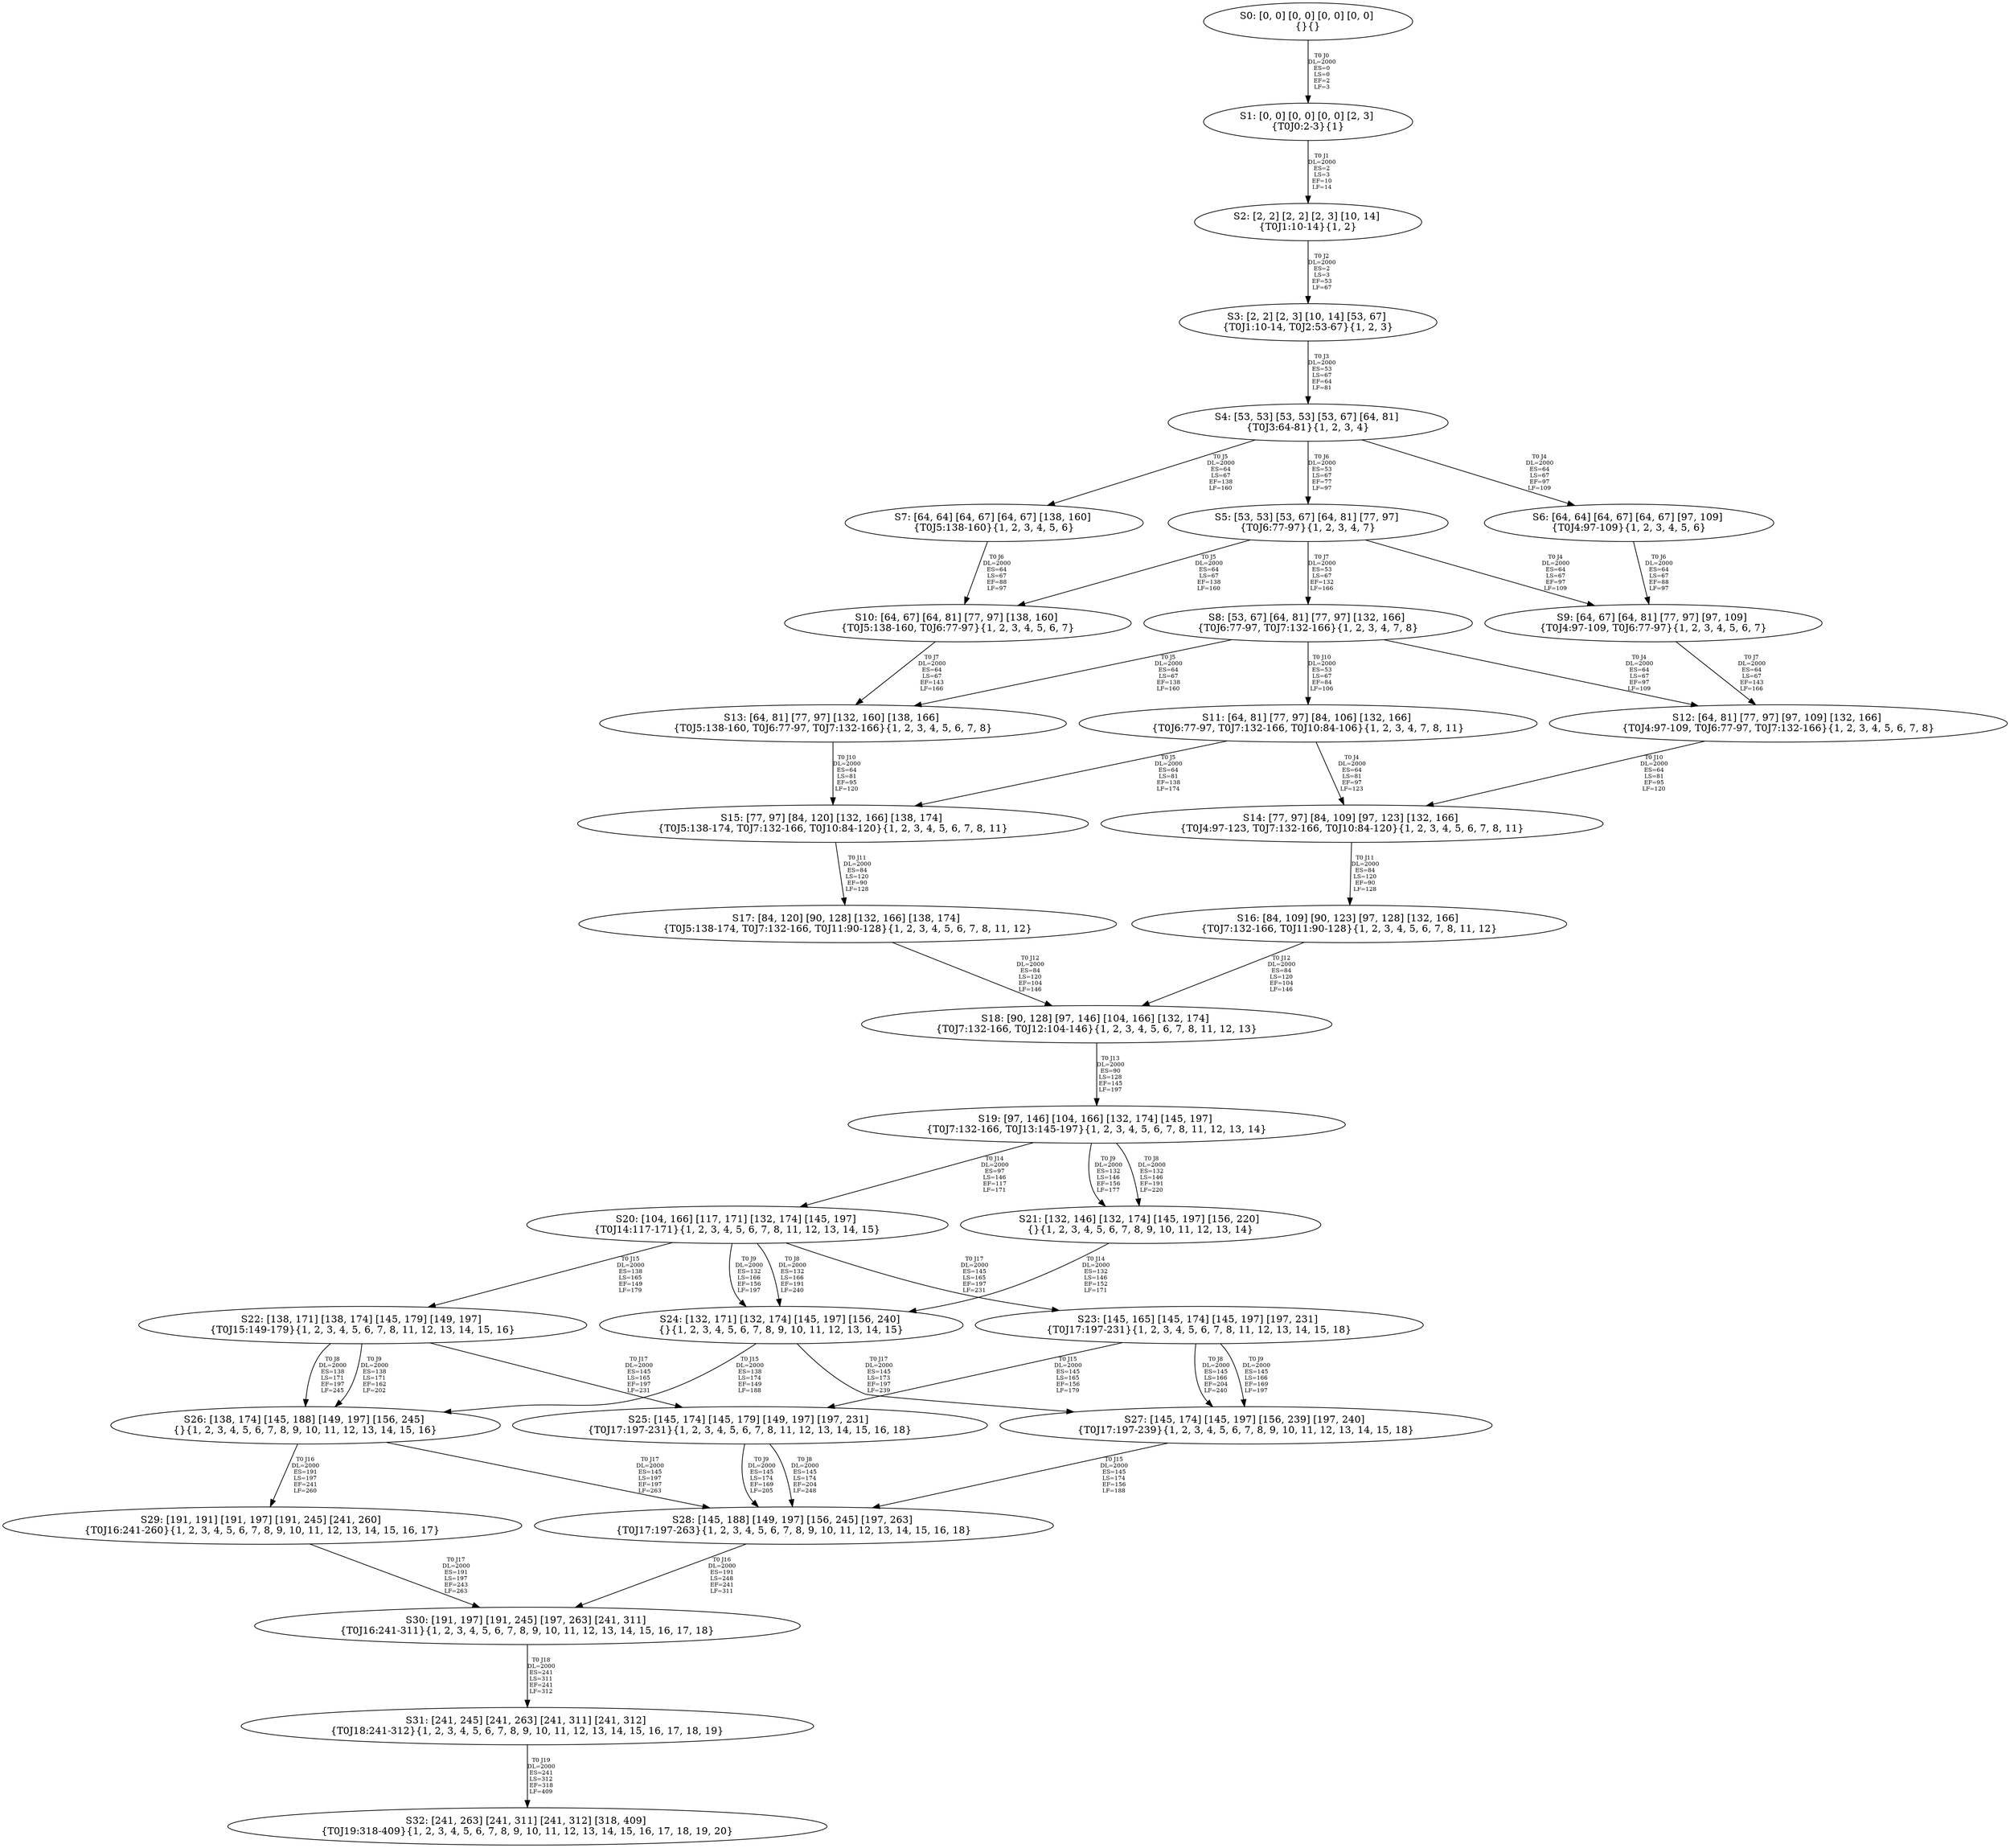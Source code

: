 digraph {
	S0[label="S0: [0, 0] [0, 0] [0, 0] [0, 0] \n{}{}"];
	S1[label="S1: [0, 0] [0, 0] [0, 0] [2, 3] \n{T0J0:2-3}{1}"];
	S2[label="S2: [2, 2] [2, 2] [2, 3] [10, 14] \n{T0J1:10-14}{1, 2}"];
	S3[label="S3: [2, 2] [2, 3] [10, 14] [53, 67] \n{T0J1:10-14, T0J2:53-67}{1, 2, 3}"];
	S4[label="S4: [53, 53] [53, 53] [53, 67] [64, 81] \n{T0J3:64-81}{1, 2, 3, 4}"];
	S5[label="S5: [53, 53] [53, 67] [64, 81] [77, 97] \n{T0J6:77-97}{1, 2, 3, 4, 7}"];
	S6[label="S6: [64, 64] [64, 67] [64, 67] [97, 109] \n{T0J4:97-109}{1, 2, 3, 4, 5, 6}"];
	S7[label="S7: [64, 64] [64, 67] [64, 67] [138, 160] \n{T0J5:138-160}{1, 2, 3, 4, 5, 6}"];
	S8[label="S8: [53, 67] [64, 81] [77, 97] [132, 166] \n{T0J6:77-97, T0J7:132-166}{1, 2, 3, 4, 7, 8}"];
	S9[label="S9: [64, 67] [64, 81] [77, 97] [97, 109] \n{T0J4:97-109, T0J6:77-97}{1, 2, 3, 4, 5, 6, 7}"];
	S10[label="S10: [64, 67] [64, 81] [77, 97] [138, 160] \n{T0J5:138-160, T0J6:77-97}{1, 2, 3, 4, 5, 6, 7}"];
	S11[label="S11: [64, 81] [77, 97] [84, 106] [132, 166] \n{T0J6:77-97, T0J7:132-166, T0J10:84-106}{1, 2, 3, 4, 7, 8, 11}"];
	S12[label="S12: [64, 81] [77, 97] [97, 109] [132, 166] \n{T0J4:97-109, T0J6:77-97, T0J7:132-166}{1, 2, 3, 4, 5, 6, 7, 8}"];
	S13[label="S13: [64, 81] [77, 97] [132, 160] [138, 166] \n{T0J5:138-160, T0J6:77-97, T0J7:132-166}{1, 2, 3, 4, 5, 6, 7, 8}"];
	S14[label="S14: [77, 97] [84, 109] [97, 123] [132, 166] \n{T0J4:97-123, T0J7:132-166, T0J10:84-120}{1, 2, 3, 4, 5, 6, 7, 8, 11}"];
	S15[label="S15: [77, 97] [84, 120] [132, 166] [138, 174] \n{T0J5:138-174, T0J7:132-166, T0J10:84-120}{1, 2, 3, 4, 5, 6, 7, 8, 11}"];
	S16[label="S16: [84, 109] [90, 123] [97, 128] [132, 166] \n{T0J7:132-166, T0J11:90-128}{1, 2, 3, 4, 5, 6, 7, 8, 11, 12}"];
	S17[label="S17: [84, 120] [90, 128] [132, 166] [138, 174] \n{T0J5:138-174, T0J7:132-166, T0J11:90-128}{1, 2, 3, 4, 5, 6, 7, 8, 11, 12}"];
	S18[label="S18: [90, 128] [97, 146] [104, 166] [132, 174] \n{T0J7:132-166, T0J12:104-146}{1, 2, 3, 4, 5, 6, 7, 8, 11, 12, 13}"];
	S19[label="S19: [97, 146] [104, 166] [132, 174] [145, 197] \n{T0J7:132-166, T0J13:145-197}{1, 2, 3, 4, 5, 6, 7, 8, 11, 12, 13, 14}"];
	S20[label="S20: [104, 166] [117, 171] [132, 174] [145, 197] \n{T0J14:117-171}{1, 2, 3, 4, 5, 6, 7, 8, 11, 12, 13, 14, 15}"];
	S21[label="S21: [132, 146] [132, 174] [145, 197] [156, 220] \n{}{1, 2, 3, 4, 5, 6, 7, 8, 9, 10, 11, 12, 13, 14}"];
	S22[label="S22: [138, 171] [138, 174] [145, 179] [149, 197] \n{T0J15:149-179}{1, 2, 3, 4, 5, 6, 7, 8, 11, 12, 13, 14, 15, 16}"];
	S23[label="S23: [145, 165] [145, 174] [145, 197] [197, 231] \n{T0J17:197-231}{1, 2, 3, 4, 5, 6, 7, 8, 11, 12, 13, 14, 15, 18}"];
	S24[label="S24: [132, 171] [132, 174] [145, 197] [156, 240] \n{}{1, 2, 3, 4, 5, 6, 7, 8, 9, 10, 11, 12, 13, 14, 15}"];
	S25[label="S25: [145, 174] [145, 179] [149, 197] [197, 231] \n{T0J17:197-231}{1, 2, 3, 4, 5, 6, 7, 8, 11, 12, 13, 14, 15, 16, 18}"];
	S26[label="S26: [138, 174] [145, 188] [149, 197] [156, 245] \n{}{1, 2, 3, 4, 5, 6, 7, 8, 9, 10, 11, 12, 13, 14, 15, 16}"];
	S27[label="S27: [145, 174] [145, 197] [156, 239] [197, 240] \n{T0J17:197-239}{1, 2, 3, 4, 5, 6, 7, 8, 9, 10, 11, 12, 13, 14, 15, 18}"];
	S28[label="S28: [145, 188] [149, 197] [156, 245] [197, 263] \n{T0J17:197-263}{1, 2, 3, 4, 5, 6, 7, 8, 9, 10, 11, 12, 13, 14, 15, 16, 18}"];
	S29[label="S29: [191, 191] [191, 197] [191, 245] [241, 260] \n{T0J16:241-260}{1, 2, 3, 4, 5, 6, 7, 8, 9, 10, 11, 12, 13, 14, 15, 16, 17}"];
	S30[label="S30: [191, 197] [191, 245] [197, 263] [241, 311] \n{T0J16:241-311}{1, 2, 3, 4, 5, 6, 7, 8, 9, 10, 11, 12, 13, 14, 15, 16, 17, 18}"];
	S31[label="S31: [241, 245] [241, 263] [241, 311] [241, 312] \n{T0J18:241-312}{1, 2, 3, 4, 5, 6, 7, 8, 9, 10, 11, 12, 13, 14, 15, 16, 17, 18, 19}"];
	S32[label="S32: [241, 263] [241, 311] [241, 312] [318, 409] \n{T0J19:318-409}{1, 2, 3, 4, 5, 6, 7, 8, 9, 10, 11, 12, 13, 14, 15, 16, 17, 18, 19, 20}"];
	S0 -> S1[label="T0 J0\nDL=2000\nES=0\nLS=0\nEF=2\nLF=3",fontsize=8];
	S1 -> S2[label="T0 J1\nDL=2000\nES=2\nLS=3\nEF=10\nLF=14",fontsize=8];
	S2 -> S3[label="T0 J2\nDL=2000\nES=2\nLS=3\nEF=53\nLF=67",fontsize=8];
	S3 -> S4[label="T0 J3\nDL=2000\nES=53\nLS=67\nEF=64\nLF=81",fontsize=8];
	S4 -> S6[label="T0 J4\nDL=2000\nES=64\nLS=67\nEF=97\nLF=109",fontsize=8];
	S4 -> S7[label="T0 J5\nDL=2000\nES=64\nLS=67\nEF=138\nLF=160",fontsize=8];
	S4 -> S5[label="T0 J6\nDL=2000\nES=53\nLS=67\nEF=77\nLF=97",fontsize=8];
	S5 -> S9[label="T0 J4\nDL=2000\nES=64\nLS=67\nEF=97\nLF=109",fontsize=8];
	S5 -> S10[label="T0 J5\nDL=2000\nES=64\nLS=67\nEF=138\nLF=160",fontsize=8];
	S5 -> S8[label="T0 J7\nDL=2000\nES=53\nLS=67\nEF=132\nLF=166",fontsize=8];
	S6 -> S9[label="T0 J6\nDL=2000\nES=64\nLS=67\nEF=88\nLF=97",fontsize=8];
	S7 -> S10[label="T0 J6\nDL=2000\nES=64\nLS=67\nEF=88\nLF=97",fontsize=8];
	S8 -> S12[label="T0 J4\nDL=2000\nES=64\nLS=67\nEF=97\nLF=109",fontsize=8];
	S8 -> S13[label="T0 J5\nDL=2000\nES=64\nLS=67\nEF=138\nLF=160",fontsize=8];
	S8 -> S11[label="T0 J10\nDL=2000\nES=53\nLS=67\nEF=84\nLF=106",fontsize=8];
	S9 -> S12[label="T0 J7\nDL=2000\nES=64\nLS=67\nEF=143\nLF=166",fontsize=8];
	S10 -> S13[label="T0 J7\nDL=2000\nES=64\nLS=67\nEF=143\nLF=166",fontsize=8];
	S11 -> S14[label="T0 J4\nDL=2000\nES=64\nLS=81\nEF=97\nLF=123",fontsize=8];
	S11 -> S15[label="T0 J5\nDL=2000\nES=64\nLS=81\nEF=138\nLF=174",fontsize=8];
	S12 -> S14[label="T0 J10\nDL=2000\nES=64\nLS=81\nEF=95\nLF=120",fontsize=8];
	S13 -> S15[label="T0 J10\nDL=2000\nES=64\nLS=81\nEF=95\nLF=120",fontsize=8];
	S14 -> S16[label="T0 J11\nDL=2000\nES=84\nLS=120\nEF=90\nLF=128",fontsize=8];
	S15 -> S17[label="T0 J11\nDL=2000\nES=84\nLS=120\nEF=90\nLF=128",fontsize=8];
	S16 -> S18[label="T0 J12\nDL=2000\nES=84\nLS=120\nEF=104\nLF=146",fontsize=8];
	S17 -> S18[label="T0 J12\nDL=2000\nES=84\nLS=120\nEF=104\nLF=146",fontsize=8];
	S18 -> S19[label="T0 J13\nDL=2000\nES=90\nLS=128\nEF=145\nLF=197",fontsize=8];
	S19 -> S21[label="T0 J8\nDL=2000\nES=132\nLS=146\nEF=191\nLF=220",fontsize=8];
	S19 -> S21[label="T0 J9\nDL=2000\nES=132\nLS=146\nEF=156\nLF=177",fontsize=8];
	S19 -> S20[label="T0 J14\nDL=2000\nES=97\nLS=146\nEF=117\nLF=171",fontsize=8];
	S20 -> S24[label="T0 J8\nDL=2000\nES=132\nLS=166\nEF=191\nLF=240",fontsize=8];
	S20 -> S24[label="T0 J9\nDL=2000\nES=132\nLS=166\nEF=156\nLF=197",fontsize=8];
	S20 -> S22[label="T0 J15\nDL=2000\nES=138\nLS=165\nEF=149\nLF=179",fontsize=8];
	S20 -> S23[label="T0 J17\nDL=2000\nES=145\nLS=165\nEF=197\nLF=231",fontsize=8];
	S21 -> S24[label="T0 J14\nDL=2000\nES=132\nLS=146\nEF=152\nLF=171",fontsize=8];
	S22 -> S26[label="T0 J8\nDL=2000\nES=138\nLS=171\nEF=197\nLF=245",fontsize=8];
	S22 -> S26[label="T0 J9\nDL=2000\nES=138\nLS=171\nEF=162\nLF=202",fontsize=8];
	S22 -> S25[label="T0 J17\nDL=2000\nES=145\nLS=165\nEF=197\nLF=231",fontsize=8];
	S23 -> S27[label="T0 J8\nDL=2000\nES=145\nLS=166\nEF=204\nLF=240",fontsize=8];
	S23 -> S27[label="T0 J9\nDL=2000\nES=145\nLS=166\nEF=169\nLF=197",fontsize=8];
	S23 -> S25[label="T0 J15\nDL=2000\nES=145\nLS=165\nEF=156\nLF=179",fontsize=8];
	S24 -> S26[label="T0 J15\nDL=2000\nES=138\nLS=174\nEF=149\nLF=188",fontsize=8];
	S24 -> S27[label="T0 J17\nDL=2000\nES=145\nLS=173\nEF=197\nLF=239",fontsize=8];
	S25 -> S28[label="T0 J8\nDL=2000\nES=145\nLS=174\nEF=204\nLF=248",fontsize=8];
	S25 -> S28[label="T0 J9\nDL=2000\nES=145\nLS=174\nEF=169\nLF=205",fontsize=8];
	S26 -> S29[label="T0 J16\nDL=2000\nES=191\nLS=197\nEF=241\nLF=260",fontsize=8];
	S26 -> S28[label="T0 J17\nDL=2000\nES=145\nLS=197\nEF=197\nLF=263",fontsize=8];
	S27 -> S28[label="T0 J15\nDL=2000\nES=145\nLS=174\nEF=156\nLF=188",fontsize=8];
	S28 -> S30[label="T0 J16\nDL=2000\nES=191\nLS=248\nEF=241\nLF=311",fontsize=8];
	S29 -> S30[label="T0 J17\nDL=2000\nES=191\nLS=197\nEF=243\nLF=263",fontsize=8];
	S30 -> S31[label="T0 J18\nDL=2000\nES=241\nLS=311\nEF=241\nLF=312",fontsize=8];
	S31 -> S32[label="T0 J19\nDL=2000\nES=241\nLS=312\nEF=318\nLF=409",fontsize=8];
}
